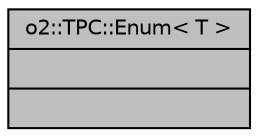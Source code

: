 digraph "o2::TPC::Enum&lt; T &gt;"
{
 // INTERACTIVE_SVG=YES
  bgcolor="transparent";
  edge [fontname="Helvetica",fontsize="10",labelfontname="Helvetica",labelfontsize="10"];
  node [fontname="Helvetica",fontsize="10",shape=record];
  Node1 [label="{o2::TPC::Enum\< T \>\n||}",height=0.2,width=0.4,color="black", fillcolor="grey75", style="filled" fontcolor="black"];
}
